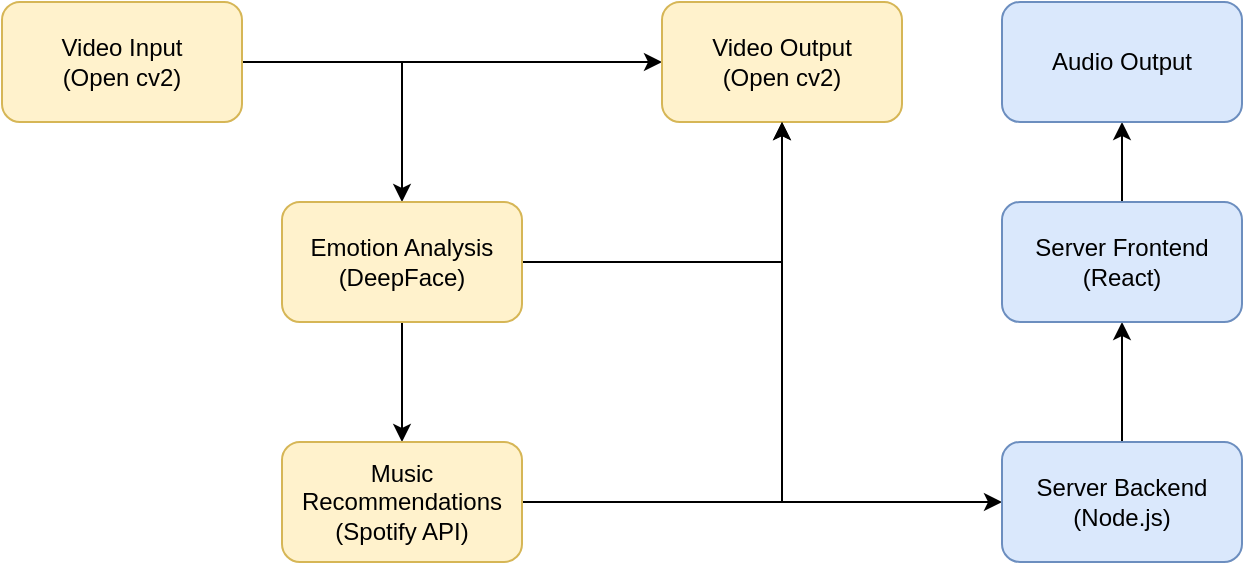 <mxfile version="17.2.1" type="device"><diagram id="C5RBs43oDa-KdzZeNtuy" name="Page-1"><mxGraphModel dx="1241" dy="792" grid="1" gridSize="10" guides="1" tooltips="1" connect="1" arrows="1" fold="1" page="1" pageScale="1" pageWidth="827" pageHeight="1169" math="0" shadow="0"><root><mxCell id="WIyWlLk6GJQsqaUBKTNV-0"/><mxCell id="WIyWlLk6GJQsqaUBKTNV-1" parent="WIyWlLk6GJQsqaUBKTNV-0"/><mxCell id="dj54UxczqLsFWjXJk0oK-5" value="" style="edgeStyle=orthogonalEdgeStyle;rounded=0;orthogonalLoop=1;jettySize=auto;html=1;" parent="WIyWlLk6GJQsqaUBKTNV-1" source="dj54UxczqLsFWjXJk0oK-2" target="dj54UxczqLsFWjXJk0oK-4" edge="1"><mxGeometry relative="1" as="geometry"/></mxCell><mxCell id="dj54UxczqLsFWjXJk0oK-7" value="" style="edgeStyle=orthogonalEdgeStyle;rounded=0;orthogonalLoop=1;jettySize=auto;html=1;" parent="WIyWlLk6GJQsqaUBKTNV-1" source="dj54UxczqLsFWjXJk0oK-2" target="dj54UxczqLsFWjXJk0oK-6" edge="1"><mxGeometry relative="1" as="geometry"/></mxCell><mxCell id="dj54UxczqLsFWjXJk0oK-2" value="&lt;div&gt;Video Input&lt;/div&gt;(Open cv2)" style="whiteSpace=wrap;html=1;rounded=1;shadow=0;strokeWidth=1;glass=0;fillColor=#fff2cc;strokeColor=#d6b656;" parent="WIyWlLk6GJQsqaUBKTNV-1" vertex="1"><mxGeometry width="120" height="60" as="geometry"/></mxCell><mxCell id="dj54UxczqLsFWjXJk0oK-4" value="&lt;div&gt;Video Output&lt;/div&gt;&lt;div&gt;(Open cv2)&lt;br&gt;&lt;/div&gt;" style="whiteSpace=wrap;html=1;rounded=1;shadow=0;strokeWidth=1;glass=0;fillColor=#fff2cc;strokeColor=#d6b656;" parent="WIyWlLk6GJQsqaUBKTNV-1" vertex="1"><mxGeometry x="330" width="120" height="60" as="geometry"/></mxCell><mxCell id="dj54UxczqLsFWjXJk0oK-10" value="" style="edgeStyle=orthogonalEdgeStyle;rounded=0;orthogonalLoop=1;jettySize=auto;html=1;startArrow=none;startFill=0;" parent="WIyWlLk6GJQsqaUBKTNV-1" source="dj54UxczqLsFWjXJk0oK-6" target="dj54UxczqLsFWjXJk0oK-9" edge="1"><mxGeometry relative="1" as="geometry"/></mxCell><mxCell id="dj54UxczqLsFWjXJk0oK-11" style="edgeStyle=orthogonalEdgeStyle;rounded=0;orthogonalLoop=1;jettySize=auto;html=1;entryX=0.5;entryY=1;entryDx=0;entryDy=0;startArrow=none;startFill=0;" parent="WIyWlLk6GJQsqaUBKTNV-1" source="dj54UxczqLsFWjXJk0oK-6" target="dj54UxczqLsFWjXJk0oK-4" edge="1"><mxGeometry relative="1" as="geometry"/></mxCell><mxCell id="dj54UxczqLsFWjXJk0oK-6" value="Emotion Analysis (DeepFace)" style="whiteSpace=wrap;html=1;rounded=1;shadow=0;strokeWidth=1;glass=0;fillColor=#fff2cc;strokeColor=#d6b656;" parent="WIyWlLk6GJQsqaUBKTNV-1" vertex="1"><mxGeometry x="140" y="100" width="120" height="60" as="geometry"/></mxCell><mxCell id="dj54UxczqLsFWjXJk0oK-12" style="edgeStyle=orthogonalEdgeStyle;rounded=0;orthogonalLoop=1;jettySize=auto;html=1;entryX=0.5;entryY=1;entryDx=0;entryDy=0;startArrow=none;startFill=0;" parent="WIyWlLk6GJQsqaUBKTNV-1" source="dj54UxczqLsFWjXJk0oK-9" target="dj54UxczqLsFWjXJk0oK-4" edge="1"><mxGeometry relative="1" as="geometry"/></mxCell><mxCell id="2hmFyn-cS2kog1pxNMqt-2" style="edgeStyle=orthogonalEdgeStyle;rounded=0;orthogonalLoop=1;jettySize=auto;html=1;" parent="WIyWlLk6GJQsqaUBKTNV-1" source="dj54UxczqLsFWjXJk0oK-9" target="2hmFyn-cS2kog1pxNMqt-0" edge="1"><mxGeometry relative="1" as="geometry"/></mxCell><mxCell id="dj54UxczqLsFWjXJk0oK-9" value="Music Recommendations (Spotify API)" style="whiteSpace=wrap;html=1;rounded=1;shadow=0;strokeWidth=1;glass=0;fillColor=#fff2cc;strokeColor=#d6b656;" parent="WIyWlLk6GJQsqaUBKTNV-1" vertex="1"><mxGeometry x="140" y="220" width="120" height="60" as="geometry"/></mxCell><mxCell id="2hmFyn-cS2kog1pxNMqt-4" value="" style="edgeStyle=orthogonalEdgeStyle;rounded=0;orthogonalLoop=1;jettySize=auto;html=1;" parent="WIyWlLk6GJQsqaUBKTNV-1" source="2hmFyn-cS2kog1pxNMqt-0" target="2hmFyn-cS2kog1pxNMqt-3" edge="1"><mxGeometry relative="1" as="geometry"/></mxCell><mxCell id="2hmFyn-cS2kog1pxNMqt-0" value="Server Backend (Node.js)" style="rounded=1;whiteSpace=wrap;html=1;fillColor=#dae8fc;strokeColor=#6c8ebf;" parent="WIyWlLk6GJQsqaUBKTNV-1" vertex="1"><mxGeometry x="500" y="220" width="120" height="60" as="geometry"/></mxCell><mxCell id="2hmFyn-cS2kog1pxNMqt-6" value="" style="edgeStyle=orthogonalEdgeStyle;rounded=0;orthogonalLoop=1;jettySize=auto;html=1;" parent="WIyWlLk6GJQsqaUBKTNV-1" source="2hmFyn-cS2kog1pxNMqt-3" target="2hmFyn-cS2kog1pxNMqt-5" edge="1"><mxGeometry relative="1" as="geometry"/></mxCell><mxCell id="2hmFyn-cS2kog1pxNMqt-3" value="Server Frontend (React)" style="whiteSpace=wrap;html=1;rounded=1;fillColor=#dae8fc;strokeColor=#6c8ebf;" parent="WIyWlLk6GJQsqaUBKTNV-1" vertex="1"><mxGeometry x="500" y="100" width="120" height="60" as="geometry"/></mxCell><mxCell id="2hmFyn-cS2kog1pxNMqt-5" value="Audio Output" style="whiteSpace=wrap;html=1;rounded=1;fillColor=#dae8fc;strokeColor=#6c8ebf;glass=0;sketch=0;shadow=0;" parent="WIyWlLk6GJQsqaUBKTNV-1" vertex="1"><mxGeometry x="500" width="120" height="60" as="geometry"/></mxCell></root></mxGraphModel></diagram></mxfile>